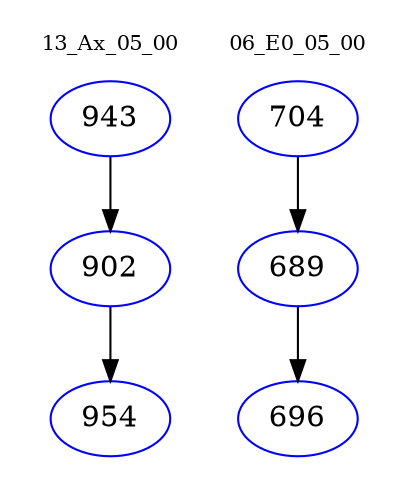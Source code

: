 digraph{
subgraph cluster_0 {
color = white
label = "13_Ax_05_00";
fontsize=10;
T0_943 [label="943", color="blue"]
T0_943 -> T0_902 [color="black"]
T0_902 [label="902", color="blue"]
T0_902 -> T0_954 [color="black"]
T0_954 [label="954", color="blue"]
}
subgraph cluster_1 {
color = white
label = "06_E0_05_00";
fontsize=10;
T1_704 [label="704", color="blue"]
T1_704 -> T1_689 [color="black"]
T1_689 [label="689", color="blue"]
T1_689 -> T1_696 [color="black"]
T1_696 [label="696", color="blue"]
}
}
